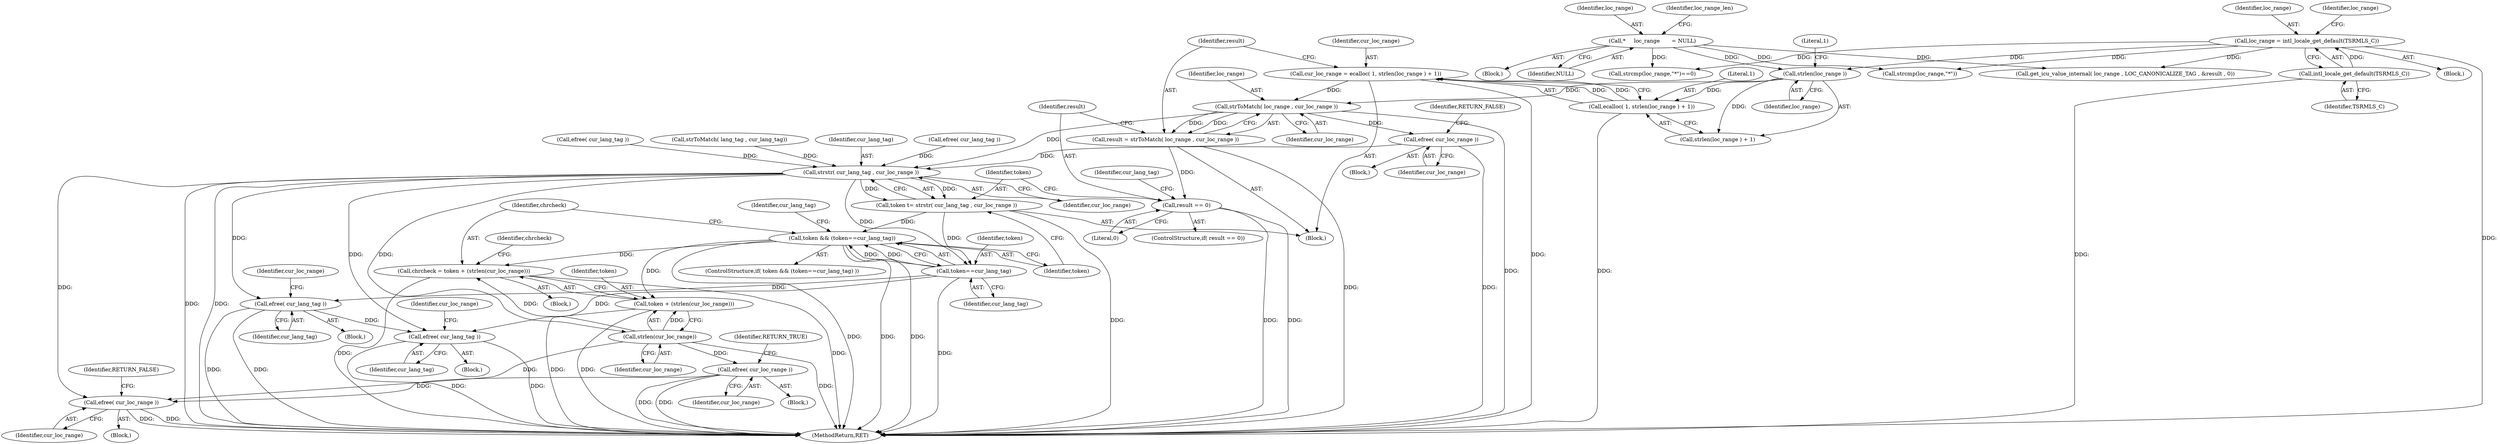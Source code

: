 digraph "0_php-src_97eff7eb57fc2320c267a949cffd622c38712484?w=1_10@API" {
"1000359" [label="(Call,cur_loc_range = ecalloc( 1, strlen(loc_range ) + 1))"];
"1000361" [label="(Call,ecalloc( 1, strlen(loc_range ) + 1))"];
"1000364" [label="(Call,strlen(loc_range ))"];
"1000124" [label="(Call,*     loc_range       = NULL)"];
"1000174" [label="(Call,loc_range = intl_locale_get_default(TSRMLS_C))"];
"1000176" [label="(Call,intl_locale_get_default(TSRMLS_C))"];
"1000369" [label="(Call,strToMatch( loc_range , cur_loc_range ))"];
"1000367" [label="(Call,result = strToMatch( loc_range , cur_loc_range ))"];
"1000373" [label="(Call,result == 0)"];
"1000379" [label="(Call,efree( cur_loc_range ))"];
"1000384" [label="(Call,strstr( cur_lang_tag , cur_loc_range ))"];
"1000382" [label="(Call,token \t= strstr( cur_lang_tag , cur_loc_range ))"];
"1000388" [label="(Call,token && (token==cur_lang_tag))"];
"1000394" [label="(Call,chrcheck = token + (strlen(cur_loc_range)))"];
"1000396" [label="(Call,token + (strlen(cur_loc_range)))"];
"1000390" [label="(Call,token==cur_lang_tag)"];
"1000412" [label="(Call,efree( cur_lang_tag ))"];
"1000423" [label="(Call,efree( cur_lang_tag ))"];
"1000398" [label="(Call,strlen(cur_loc_range))"];
"1000417" [label="(Call,efree( cur_loc_range ))"];
"1000428" [label="(Call,efree( cur_loc_range ))"];
"1000394" [label="(Call,chrcheck = token + (strlen(cur_loc_range)))"];
"1000174" [label="(Call,loc_range = intl_locale_get_default(TSRMLS_C))"];
"1000377" [label="(Call,efree( cur_lang_tag ))"];
"1000392" [label="(Identifier,cur_lang_tag)"];
"1000382" [label="(Call,token \t= strstr( cur_lang_tag , cur_loc_range ))"];
"1000397" [label="(Identifier,token)"];
"1000424" [label="(Identifier,cur_lang_tag)"];
"1000418" [label="(Identifier,cur_loc_range)"];
"1000419" [label="(Identifier,RETURN_TRUE)"];
"1000431" [label="(MethodReturn,RET)"];
"1000175" [label="(Identifier,loc_range)"];
"1000126" [label="(Identifier,NULL)"];
"1000369" [label="(Call,strToMatch( loc_range , cur_loc_range ))"];
"1000412" [label="(Call,efree( cur_lang_tag ))"];
"1000387" [label="(ControlStructure,if( token && (token==cur_lang_tag) ))"];
"1000416" [label="(Block,)"];
"1000384" [label="(Call,strstr( cur_lang_tag , cur_loc_range ))"];
"1000373" [label="(Call,result == 0)"];
"1000422" [label="(Block,)"];
"1000398" [label="(Call,strlen(cur_loc_range))"];
"1000426" [label="(Identifier,cur_loc_range)"];
"1000364" [label="(Call,strlen(loc_range ))"];
"1000388" [label="(Call,token && (token==cur_lang_tag))"];
"1000361" [label="(Call,ecalloc( 1, strlen(loc_range ) + 1))"];
"1000427" [label="(Block,)"];
"1000372" [label="(ControlStructure,if( result == 0))"];
"1000381" [label="(Identifier,RETURN_FALSE)"];
"1000417" [label="(Call,efree( cur_loc_range ))"];
"1000404" [label="(Identifier,chrcheck)"];
"1000177" [label="(Identifier,TSRMLS_C)"];
"1000379" [label="(Call,efree( cur_loc_range ))"];
"1000179" [label="(Call,strcmp(loc_range,\"*\")==0)"];
"1000370" [label="(Identifier,loc_range)"];
"1000383" [label="(Identifier,token)"];
"1000411" [label="(Block,)"];
"1000181" [label="(Identifier,loc_range)"];
"1000348" [label="(Call,strToMatch( lang_tag , cur_lang_tag))"];
"1000380" [label="(Identifier,cur_loc_range)"];
"1000386" [label="(Identifier,cur_loc_range)"];
"1000415" [label="(Identifier,cur_loc_range)"];
"1000363" [label="(Call,strlen(loc_range ) + 1)"];
"1000429" [label="(Identifier,cur_loc_range)"];
"1000191" [label="(Call,get_icu_value_internal( loc_range , LOC_CANONICALIZE_TAG , &result , 0))"];
"1000378" [label="(Identifier,cur_lang_tag)"];
"1000428" [label="(Call,efree( cur_loc_range ))"];
"1000413" [label="(Identifier,cur_lang_tag)"];
"1000421" [label="(Identifier,cur_lang_tag)"];
"1000375" [label="(Literal,0)"];
"1000125" [label="(Identifier,loc_range)"];
"1000362" [label="(Literal,1)"];
"1000399" [label="(Identifier,cur_loc_range)"];
"1000337" [label="(Block,)"];
"1000390" [label="(Call,token==cur_lang_tag)"];
"1000396" [label="(Call,token + (strlen(cur_loc_range)))"];
"1000371" [label="(Identifier,cur_loc_range)"];
"1000114" [label="(Block,)"];
"1000366" [label="(Literal,1)"];
"1000173" [label="(Block,)"];
"1000385" [label="(Identifier,cur_lang_tag)"];
"1000393" [label="(Block,)"];
"1000176" [label="(Call,intl_locale_get_default(TSRMLS_C))"];
"1000359" [label="(Call,cur_loc_range = ecalloc( 1, strlen(loc_range ) + 1))"];
"1000129" [label="(Identifier,loc_range_len)"];
"1000376" [label="(Block,)"];
"1000368" [label="(Identifier,result)"];
"1000180" [label="(Call,strcmp(loc_range,\"*\"))"];
"1000423" [label="(Call,efree( cur_lang_tag ))"];
"1000374" [label="(Identifier,result)"];
"1000367" [label="(Call,result = strToMatch( loc_range , cur_loc_range ))"];
"1000389" [label="(Identifier,token)"];
"1000365" [label="(Identifier,loc_range)"];
"1000391" [label="(Identifier,token)"];
"1000356" [label="(Call,efree( cur_lang_tag ))"];
"1000124" [label="(Call,*     loc_range       = NULL)"];
"1000395" [label="(Identifier,chrcheck)"];
"1000430" [label="(Identifier,RETURN_FALSE)"];
"1000360" [label="(Identifier,cur_loc_range)"];
"1000359" -> "1000337"  [label="AST: "];
"1000359" -> "1000361"  [label="CFG: "];
"1000360" -> "1000359"  [label="AST: "];
"1000361" -> "1000359"  [label="AST: "];
"1000368" -> "1000359"  [label="CFG: "];
"1000359" -> "1000431"  [label="DDG: "];
"1000361" -> "1000359"  [label="DDG: "];
"1000361" -> "1000359"  [label="DDG: "];
"1000359" -> "1000369"  [label="DDG: "];
"1000361" -> "1000363"  [label="CFG: "];
"1000362" -> "1000361"  [label="AST: "];
"1000363" -> "1000361"  [label="AST: "];
"1000361" -> "1000431"  [label="DDG: "];
"1000364" -> "1000361"  [label="DDG: "];
"1000364" -> "1000363"  [label="AST: "];
"1000364" -> "1000365"  [label="CFG: "];
"1000365" -> "1000364"  [label="AST: "];
"1000366" -> "1000364"  [label="CFG: "];
"1000364" -> "1000363"  [label="DDG: "];
"1000124" -> "1000364"  [label="DDG: "];
"1000174" -> "1000364"  [label="DDG: "];
"1000364" -> "1000369"  [label="DDG: "];
"1000124" -> "1000114"  [label="AST: "];
"1000124" -> "1000126"  [label="CFG: "];
"1000125" -> "1000124"  [label="AST: "];
"1000126" -> "1000124"  [label="AST: "];
"1000129" -> "1000124"  [label="CFG: "];
"1000124" -> "1000179"  [label="DDG: "];
"1000124" -> "1000180"  [label="DDG: "];
"1000124" -> "1000191"  [label="DDG: "];
"1000174" -> "1000173"  [label="AST: "];
"1000174" -> "1000176"  [label="CFG: "];
"1000175" -> "1000174"  [label="AST: "];
"1000176" -> "1000174"  [label="AST: "];
"1000181" -> "1000174"  [label="CFG: "];
"1000174" -> "1000431"  [label="DDG: "];
"1000176" -> "1000174"  [label="DDG: "];
"1000174" -> "1000179"  [label="DDG: "];
"1000174" -> "1000180"  [label="DDG: "];
"1000174" -> "1000191"  [label="DDG: "];
"1000176" -> "1000177"  [label="CFG: "];
"1000177" -> "1000176"  [label="AST: "];
"1000176" -> "1000431"  [label="DDG: "];
"1000369" -> "1000367"  [label="AST: "];
"1000369" -> "1000371"  [label="CFG: "];
"1000370" -> "1000369"  [label="AST: "];
"1000371" -> "1000369"  [label="AST: "];
"1000367" -> "1000369"  [label="CFG: "];
"1000369" -> "1000431"  [label="DDG: "];
"1000369" -> "1000367"  [label="DDG: "];
"1000369" -> "1000367"  [label="DDG: "];
"1000369" -> "1000379"  [label="DDG: "];
"1000369" -> "1000384"  [label="DDG: "];
"1000367" -> "1000337"  [label="AST: "];
"1000368" -> "1000367"  [label="AST: "];
"1000374" -> "1000367"  [label="CFG: "];
"1000367" -> "1000431"  [label="DDG: "];
"1000367" -> "1000373"  [label="DDG: "];
"1000373" -> "1000372"  [label="AST: "];
"1000373" -> "1000375"  [label="CFG: "];
"1000374" -> "1000373"  [label="AST: "];
"1000375" -> "1000373"  [label="AST: "];
"1000378" -> "1000373"  [label="CFG: "];
"1000383" -> "1000373"  [label="CFG: "];
"1000373" -> "1000431"  [label="DDG: "];
"1000373" -> "1000431"  [label="DDG: "];
"1000379" -> "1000376"  [label="AST: "];
"1000379" -> "1000380"  [label="CFG: "];
"1000380" -> "1000379"  [label="AST: "];
"1000381" -> "1000379"  [label="CFG: "];
"1000379" -> "1000431"  [label="DDG: "];
"1000379" -> "1000384"  [label="DDG: "];
"1000384" -> "1000382"  [label="AST: "];
"1000384" -> "1000386"  [label="CFG: "];
"1000385" -> "1000384"  [label="AST: "];
"1000386" -> "1000384"  [label="AST: "];
"1000382" -> "1000384"  [label="CFG: "];
"1000384" -> "1000431"  [label="DDG: "];
"1000384" -> "1000431"  [label="DDG: "];
"1000384" -> "1000382"  [label="DDG: "];
"1000384" -> "1000382"  [label="DDG: "];
"1000356" -> "1000384"  [label="DDG: "];
"1000348" -> "1000384"  [label="DDG: "];
"1000377" -> "1000384"  [label="DDG: "];
"1000384" -> "1000390"  [label="DDG: "];
"1000384" -> "1000398"  [label="DDG: "];
"1000384" -> "1000412"  [label="DDG: "];
"1000384" -> "1000423"  [label="DDG: "];
"1000384" -> "1000428"  [label="DDG: "];
"1000382" -> "1000337"  [label="AST: "];
"1000383" -> "1000382"  [label="AST: "];
"1000389" -> "1000382"  [label="CFG: "];
"1000382" -> "1000431"  [label="DDG: "];
"1000382" -> "1000388"  [label="DDG: "];
"1000382" -> "1000390"  [label="DDG: "];
"1000388" -> "1000387"  [label="AST: "];
"1000388" -> "1000389"  [label="CFG: "];
"1000388" -> "1000390"  [label="CFG: "];
"1000389" -> "1000388"  [label="AST: "];
"1000390" -> "1000388"  [label="AST: "];
"1000395" -> "1000388"  [label="CFG: "];
"1000421" -> "1000388"  [label="CFG: "];
"1000388" -> "1000431"  [label="DDG: "];
"1000388" -> "1000431"  [label="DDG: "];
"1000388" -> "1000431"  [label="DDG: "];
"1000390" -> "1000388"  [label="DDG: "];
"1000390" -> "1000388"  [label="DDG: "];
"1000388" -> "1000394"  [label="DDG: "];
"1000388" -> "1000396"  [label="DDG: "];
"1000394" -> "1000393"  [label="AST: "];
"1000394" -> "1000396"  [label="CFG: "];
"1000395" -> "1000394"  [label="AST: "];
"1000396" -> "1000394"  [label="AST: "];
"1000404" -> "1000394"  [label="CFG: "];
"1000394" -> "1000431"  [label="DDG: "];
"1000394" -> "1000431"  [label="DDG: "];
"1000398" -> "1000394"  [label="DDG: "];
"1000396" -> "1000398"  [label="CFG: "];
"1000397" -> "1000396"  [label="AST: "];
"1000398" -> "1000396"  [label="AST: "];
"1000396" -> "1000431"  [label="DDG: "];
"1000396" -> "1000431"  [label="DDG: "];
"1000398" -> "1000396"  [label="DDG: "];
"1000390" -> "1000392"  [label="CFG: "];
"1000391" -> "1000390"  [label="AST: "];
"1000392" -> "1000390"  [label="AST: "];
"1000390" -> "1000431"  [label="DDG: "];
"1000390" -> "1000412"  [label="DDG: "];
"1000390" -> "1000423"  [label="DDG: "];
"1000412" -> "1000411"  [label="AST: "];
"1000412" -> "1000413"  [label="CFG: "];
"1000413" -> "1000412"  [label="AST: "];
"1000415" -> "1000412"  [label="CFG: "];
"1000412" -> "1000431"  [label="DDG: "];
"1000412" -> "1000431"  [label="DDG: "];
"1000412" -> "1000423"  [label="DDG: "];
"1000423" -> "1000422"  [label="AST: "];
"1000423" -> "1000424"  [label="CFG: "];
"1000424" -> "1000423"  [label="AST: "];
"1000426" -> "1000423"  [label="CFG: "];
"1000423" -> "1000431"  [label="DDG: "];
"1000423" -> "1000431"  [label="DDG: "];
"1000398" -> "1000399"  [label="CFG: "];
"1000399" -> "1000398"  [label="AST: "];
"1000398" -> "1000431"  [label="DDG: "];
"1000398" -> "1000417"  [label="DDG: "];
"1000398" -> "1000428"  [label="DDG: "];
"1000417" -> "1000416"  [label="AST: "];
"1000417" -> "1000418"  [label="CFG: "];
"1000418" -> "1000417"  [label="AST: "];
"1000419" -> "1000417"  [label="CFG: "];
"1000417" -> "1000431"  [label="DDG: "];
"1000417" -> "1000431"  [label="DDG: "];
"1000417" -> "1000428"  [label="DDG: "];
"1000428" -> "1000427"  [label="AST: "];
"1000428" -> "1000429"  [label="CFG: "];
"1000429" -> "1000428"  [label="AST: "];
"1000430" -> "1000428"  [label="CFG: "];
"1000428" -> "1000431"  [label="DDG: "];
"1000428" -> "1000431"  [label="DDG: "];
}
